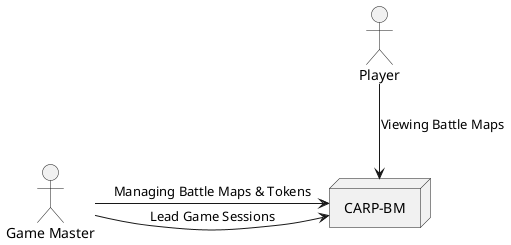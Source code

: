 @startuml

'!theme mono
'COMMENT - skinparam linetype ortho

actor gamemaster as "Game Master"
actor player as "Player"

node carpbm as "CARP-BM"

gamemaster -RIGHT-> carpbm : "Managing Battle Maps & Tokens"
gamemaster -RIGHT-> carpbm : "Lead Game Sessions"

player --> carpbm : "Viewing Battle Maps"

@enduml